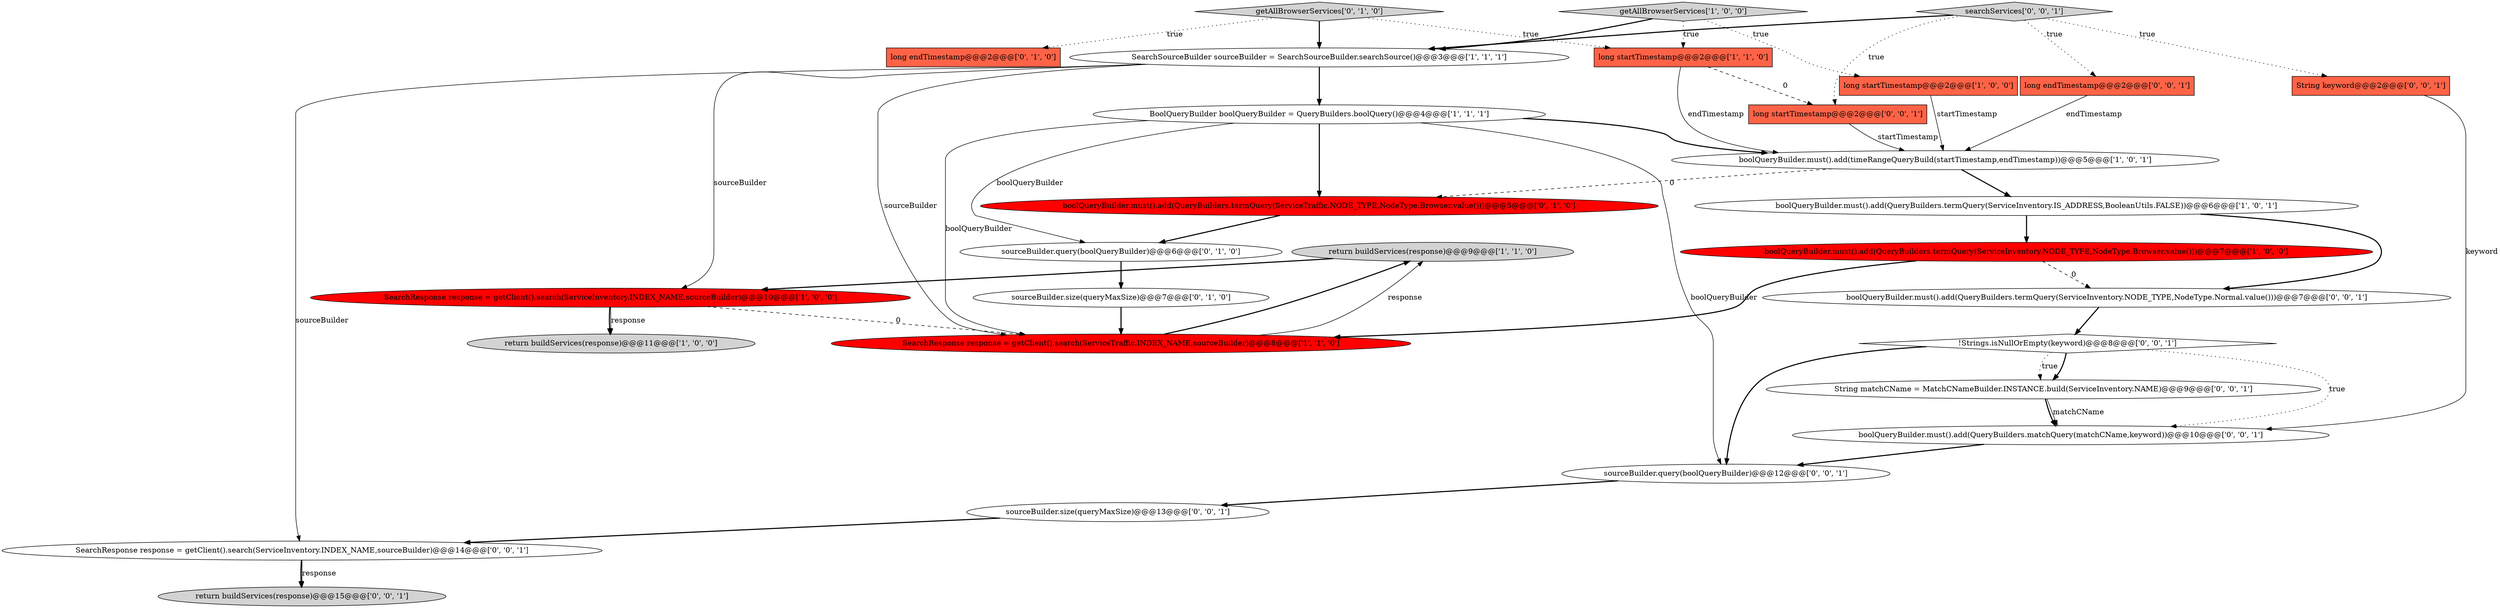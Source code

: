 digraph {
6 [style = filled, label = "return buildServices(response)@@@9@@@['1', '1', '0']", fillcolor = lightgray, shape = ellipse image = "AAA0AAABBB1BBB"];
0 [style = filled, label = "boolQueryBuilder.must().add(QueryBuilders.termQuery(ServiceInventory.IS_ADDRESS,BooleanUtils.FALSE))@@@6@@@['1', '0', '1']", fillcolor = white, shape = ellipse image = "AAA0AAABBB1BBB"];
15 [style = filled, label = "boolQueryBuilder.must().add(QueryBuilders.termQuery(ServiceTraffic.NODE_TYPE,NodeType.Browser.value()))@@@5@@@['0', '1', '0']", fillcolor = red, shape = ellipse image = "AAA1AAABBB2BBB"];
9 [style = filled, label = "boolQueryBuilder.must().add(QueryBuilders.termQuery(ServiceInventory.NODE_TYPE,NodeType.Browser.value()))@@@7@@@['1', '0', '0']", fillcolor = red, shape = ellipse image = "AAA1AAABBB1BBB"];
7 [style = filled, label = "getAllBrowserServices['1', '0', '0']", fillcolor = lightgray, shape = diamond image = "AAA0AAABBB1BBB"];
1 [style = filled, label = "BoolQueryBuilder boolQueryBuilder = QueryBuilders.boolQuery()@@@4@@@['1', '1', '1']", fillcolor = white, shape = ellipse image = "AAA0AAABBB1BBB"];
23 [style = filled, label = "SearchResponse response = getClient().search(ServiceInventory.INDEX_NAME,sourceBuilder)@@@14@@@['0', '0', '1']", fillcolor = white, shape = ellipse image = "AAA0AAABBB3BBB"];
17 [style = filled, label = "String matchCName = MatchCNameBuilder.INSTANCE.build(ServiceInventory.NAME)@@@9@@@['0', '0', '1']", fillcolor = white, shape = ellipse image = "AAA0AAABBB3BBB"];
19 [style = filled, label = "sourceBuilder.query(boolQueryBuilder)@@@12@@@['0', '0', '1']", fillcolor = white, shape = ellipse image = "AAA0AAABBB3BBB"];
8 [style = filled, label = "long startTimestamp@@@2@@@['1', '1', '0']", fillcolor = tomato, shape = box image = "AAA0AAABBB1BBB"];
12 [style = filled, label = "sourceBuilder.query(boolQueryBuilder)@@@6@@@['0', '1', '0']", fillcolor = white, shape = ellipse image = "AAA0AAABBB2BBB"];
16 [style = filled, label = "getAllBrowserServices['0', '1', '0']", fillcolor = lightgray, shape = diamond image = "AAA0AAABBB2BBB"];
3 [style = filled, label = "SearchResponse response = getClient().search(ServiceTraffic.INDEX_NAME,sourceBuilder)@@@8@@@['1', '1', '0']", fillcolor = red, shape = ellipse image = "AAA1AAABBB1BBB"];
5 [style = filled, label = "long startTimestamp@@@2@@@['1', '0', '0']", fillcolor = tomato, shape = box image = "AAA0AAABBB1BBB"];
11 [style = filled, label = "return buildServices(response)@@@11@@@['1', '0', '0']", fillcolor = lightgray, shape = ellipse image = "AAA0AAABBB1BBB"];
2 [style = filled, label = "SearchResponse response = getClient().search(ServiceInventory.INDEX_NAME,sourceBuilder)@@@10@@@['1', '0', '0']", fillcolor = red, shape = ellipse image = "AAA1AAABBB1BBB"];
28 [style = filled, label = "long startTimestamp@@@2@@@['0', '0', '1']", fillcolor = tomato, shape = box image = "AAA0AAABBB3BBB"];
18 [style = filled, label = "!Strings.isNullOrEmpty(keyword)@@@8@@@['0', '0', '1']", fillcolor = white, shape = diamond image = "AAA0AAABBB3BBB"];
27 [style = filled, label = "boolQueryBuilder.must().add(QueryBuilders.termQuery(ServiceInventory.NODE_TYPE,NodeType.Normal.value()))@@@7@@@['0', '0', '1']", fillcolor = white, shape = ellipse image = "AAA0AAABBB3BBB"];
22 [style = filled, label = "boolQueryBuilder.must().add(QueryBuilders.matchQuery(matchCName,keyword))@@@10@@@['0', '0', '1']", fillcolor = white, shape = ellipse image = "AAA0AAABBB3BBB"];
14 [style = filled, label = "sourceBuilder.size(queryMaxSize)@@@7@@@['0', '1', '0']", fillcolor = white, shape = ellipse image = "AAA0AAABBB2BBB"];
4 [style = filled, label = "boolQueryBuilder.must().add(timeRangeQueryBuild(startTimestamp,endTimestamp))@@@5@@@['1', '0', '1']", fillcolor = white, shape = ellipse image = "AAA0AAABBB1BBB"];
20 [style = filled, label = "return buildServices(response)@@@15@@@['0', '0', '1']", fillcolor = lightgray, shape = ellipse image = "AAA0AAABBB3BBB"];
21 [style = filled, label = "searchServices['0', '0', '1']", fillcolor = lightgray, shape = diamond image = "AAA0AAABBB3BBB"];
10 [style = filled, label = "SearchSourceBuilder sourceBuilder = SearchSourceBuilder.searchSource()@@@3@@@['1', '1', '1']", fillcolor = white, shape = ellipse image = "AAA0AAABBB1BBB"];
24 [style = filled, label = "String keyword@@@2@@@['0', '0', '1']", fillcolor = tomato, shape = box image = "AAA0AAABBB3BBB"];
13 [style = filled, label = "long endTimestamp@@@2@@@['0', '1', '0']", fillcolor = tomato, shape = box image = "AAA0AAABBB2BBB"];
26 [style = filled, label = "sourceBuilder.size(queryMaxSize)@@@13@@@['0', '0', '1']", fillcolor = white, shape = ellipse image = "AAA0AAABBB3BBB"];
25 [style = filled, label = "long endTimestamp@@@2@@@['0', '0', '1']", fillcolor = tomato, shape = box image = "AAA0AAABBB3BBB"];
14->3 [style = bold, label=""];
16->8 [style = dotted, label="true"];
27->18 [style = bold, label=""];
28->4 [style = solid, label="startTimestamp"];
1->4 [style = bold, label=""];
0->9 [style = bold, label=""];
23->20 [style = bold, label=""];
21->10 [style = bold, label=""];
3->6 [style = solid, label="response"];
22->19 [style = bold, label=""];
16->13 [style = dotted, label="true"];
7->10 [style = bold, label=""];
16->10 [style = bold, label=""];
25->4 [style = solid, label="endTimestamp"];
0->27 [style = bold, label=""];
1->15 [style = bold, label=""];
18->19 [style = bold, label=""];
18->17 [style = bold, label=""];
9->27 [style = dashed, label="0"];
3->6 [style = bold, label=""];
8->28 [style = dashed, label="0"];
17->22 [style = bold, label=""];
1->12 [style = solid, label="boolQueryBuilder"];
21->28 [style = dotted, label="true"];
23->20 [style = solid, label="response"];
4->0 [style = bold, label=""];
2->11 [style = solid, label="response"];
7->5 [style = dotted, label="true"];
6->2 [style = bold, label=""];
5->4 [style = solid, label="startTimestamp"];
21->25 [style = dotted, label="true"];
10->23 [style = solid, label="sourceBuilder"];
21->24 [style = dotted, label="true"];
10->3 [style = solid, label="sourceBuilder"];
19->26 [style = bold, label=""];
4->15 [style = dashed, label="0"];
26->23 [style = bold, label=""];
12->14 [style = bold, label=""];
10->2 [style = solid, label="sourceBuilder"];
8->4 [style = solid, label="endTimestamp"];
24->22 [style = solid, label="keyword"];
9->3 [style = bold, label=""];
1->3 [style = solid, label="boolQueryBuilder"];
17->22 [style = solid, label="matchCName"];
15->12 [style = bold, label=""];
18->17 [style = dotted, label="true"];
2->3 [style = dashed, label="0"];
10->1 [style = bold, label=""];
7->8 [style = dotted, label="true"];
1->19 [style = solid, label="boolQueryBuilder"];
2->11 [style = bold, label=""];
18->22 [style = dotted, label="true"];
}
